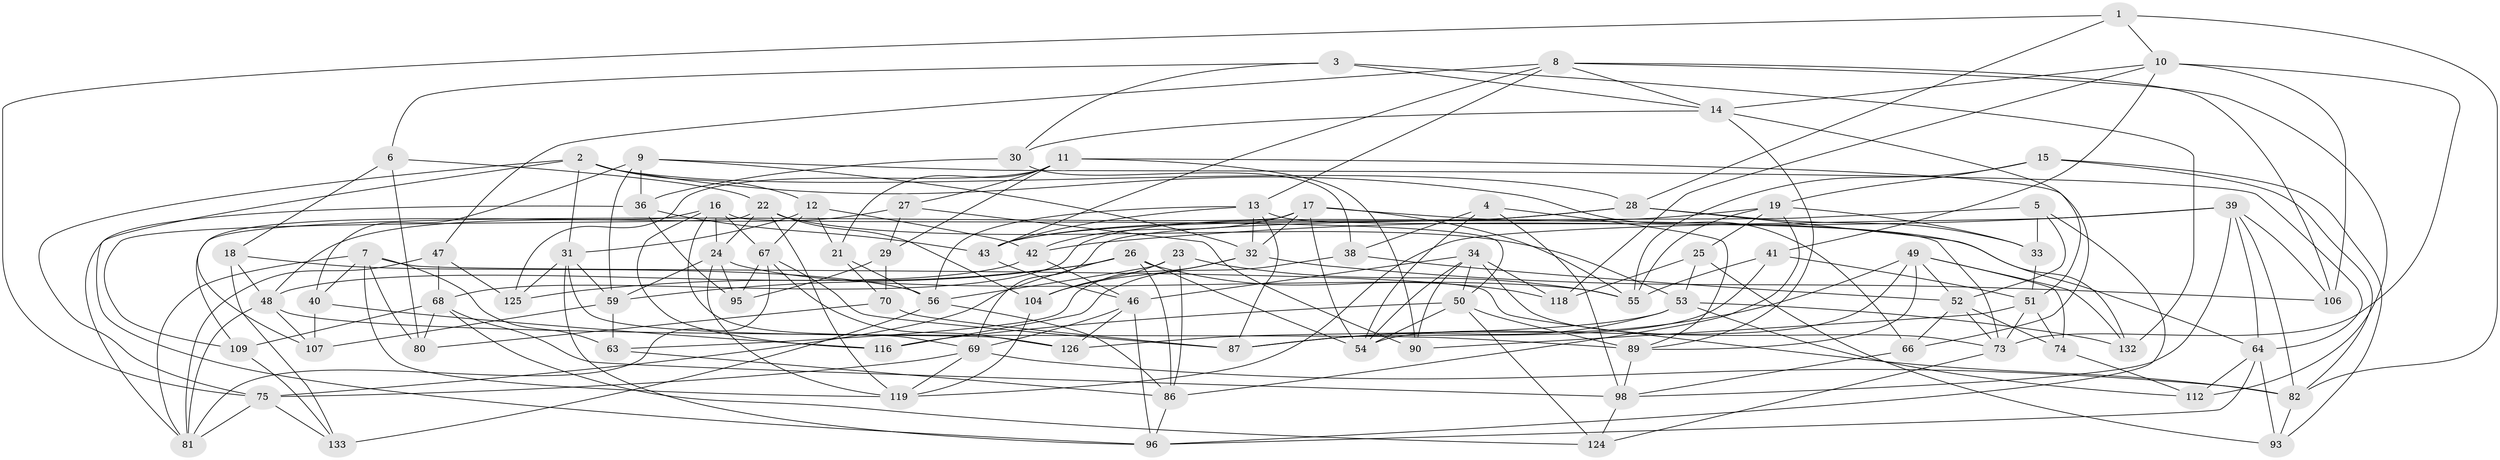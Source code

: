 // original degree distribution, {4: 1.0}
// Generated by graph-tools (version 1.1) at 2025/11/02/27/25 16:11:43]
// undirected, 86 vertices, 218 edges
graph export_dot {
graph [start="1"]
  node [color=gray90,style=filled];
  1;
  2 [super="+35"];
  3;
  4;
  5;
  6;
  7 [super="+37"];
  8 [super="+65"];
  9 [super="+123"];
  10 [super="+84"];
  11 [super="+20"];
  12 [super="+94"];
  13 [super="+71"];
  14 [super="+45"];
  15;
  16 [super="+44"];
  17 [super="+108"];
  18;
  19 [super="+130"];
  21;
  22 [super="+117"];
  23;
  24 [super="+134"];
  25;
  26 [super="+60"];
  27;
  28 [super="+129"];
  29;
  30;
  31 [super="+105"];
  32 [super="+103"];
  33;
  34 [super="+91"];
  36 [super="+62"];
  38;
  39 [super="+115"];
  40;
  41;
  42 [super="+58"];
  43 [super="+57"];
  46 [super="+128"];
  47;
  48 [super="+83"];
  49 [super="+88"];
  50 [super="+97"];
  51 [super="+78"];
  52 [super="+110"];
  53 [super="+113"];
  54 [super="+101"];
  55 [super="+72"];
  56 [super="+61"];
  59 [super="+120"];
  63;
  64 [super="+77"];
  66;
  67 [super="+76"];
  68 [super="+85"];
  69 [super="+102"];
  70;
  73 [super="+111"];
  74;
  75 [super="+79"];
  80;
  81 [super="+131"];
  82 [super="+92"];
  86 [super="+100"];
  87 [super="+121"];
  89 [super="+99"];
  90;
  93;
  95;
  96 [super="+127"];
  98 [super="+114"];
  104;
  106;
  107;
  109;
  112;
  116;
  118;
  119 [super="+122"];
  124;
  125;
  126;
  132;
  133;
  1 -- 75;
  1 -- 28;
  1 -- 10;
  1 -- 82;
  2 -- 96;
  2 -- 28;
  2 -- 12;
  2 -- 66;
  2 -- 75;
  2 -- 31;
  3 -- 30;
  3 -- 6;
  3 -- 132;
  3 -- 14;
  4 -- 54;
  4 -- 38;
  4 -- 89;
  4 -- 98;
  5 -- 96;
  5 -- 33;
  5 -- 52;
  5 -- 69;
  6 -- 18;
  6 -- 80;
  6 -- 22;
  7 -- 81;
  7 -- 40;
  7 -- 82;
  7 -- 80;
  7 -- 119;
  7 -- 63;
  8 -- 112;
  8 -- 43;
  8 -- 106;
  8 -- 14;
  8 -- 47;
  8 -- 13;
  9 -- 36 [weight=2];
  9 -- 32;
  9 -- 59;
  9 -- 40;
  9 -- 64;
  10 -- 118;
  10 -- 106;
  10 -- 41;
  10 -- 14;
  10 -- 73;
  11 -- 21;
  11 -- 66;
  11 -- 90;
  11 -- 27;
  11 -- 29;
  11 -- 125;
  12 -- 21;
  12 -- 42 [weight=2];
  12 -- 67;
  12 -- 31;
  13 -- 43;
  13 -- 32;
  13 -- 87;
  13 -- 56;
  13 -- 73;
  14 -- 89;
  14 -- 51;
  14 -- 30;
  15 -- 82;
  15 -- 93;
  15 -- 19;
  15 -- 55;
  16 -- 116;
  16 -- 24;
  16 -- 50;
  16 -- 67;
  16 -- 107;
  16 -- 69;
  17 -- 109;
  17 -- 42;
  17 -- 55;
  17 -- 32;
  17 -- 64;
  17 -- 54;
  18 -- 133;
  18 -- 48;
  18 -- 56;
  19 -- 55;
  19 -- 25;
  19 -- 33;
  19 -- 43;
  19 -- 86;
  21 -- 70;
  21 -- 56;
  22 -- 24;
  22 -- 109;
  22 -- 104;
  22 -- 53;
  22 -- 119;
  23 -- 104;
  23 -- 56;
  23 -- 55;
  23 -- 86;
  24 -- 95;
  24 -- 59;
  24 -- 55;
  24 -- 119;
  25 -- 93;
  25 -- 118;
  25 -- 53;
  26 -- 118;
  26 -- 86;
  26 -- 125;
  26 -- 54;
  26 -- 75;
  26 -- 59;
  27 -- 29;
  27 -- 90;
  27 -- 48;
  28 -- 33;
  28 -- 132;
  28 -- 43;
  28 -- 68;
  29 -- 95;
  29 -- 70;
  30 -- 38;
  30 -- 36;
  31 -- 59;
  31 -- 96;
  31 -- 126;
  31 -- 125;
  32 -- 106;
  32 -- 104;
  32 -- 63;
  33 -- 51;
  34 -- 118;
  34 -- 50;
  34 -- 90;
  34 -- 54;
  34 -- 46;
  34 -- 73;
  36 -- 95;
  36 -- 43;
  36 -- 81;
  38 -- 116;
  38 -- 52;
  39 -- 82;
  39 -- 106;
  39 -- 98;
  39 -- 64;
  39 -- 42;
  39 -- 119;
  40 -- 107;
  40 -- 116;
  41 -- 55;
  41 -- 51;
  41 -- 87;
  42 -- 46;
  42 -- 48;
  43 -- 46;
  46 -- 96;
  46 -- 126;
  46 -- 69;
  47 -- 68;
  47 -- 125;
  47 -- 81;
  48 -- 107;
  48 -- 81;
  48 -- 89;
  49 -- 132;
  49 -- 74;
  49 -- 89;
  49 -- 52;
  49 -- 87;
  49 -- 54;
  50 -- 89;
  50 -- 124;
  50 -- 116;
  50 -- 54;
  51 -- 74;
  51 -- 73;
  51 -- 90;
  52 -- 74;
  52 -- 73;
  52 -- 66;
  53 -- 126;
  53 -- 87;
  53 -- 132;
  53 -- 112;
  56 -- 86;
  56 -- 133;
  59 -- 107;
  59 -- 63;
  63 -- 86;
  64 -- 96;
  64 -- 112;
  64 -- 93;
  66 -- 98;
  67 -- 126;
  67 -- 81;
  67 -- 87;
  67 -- 95;
  68 -- 124;
  68 -- 80;
  68 -- 98;
  68 -- 109;
  69 -- 75;
  69 -- 82;
  69 -- 119;
  70 -- 80;
  70 -- 87;
  73 -- 124;
  74 -- 112;
  75 -- 81;
  75 -- 133;
  82 -- 93;
  86 -- 96;
  89 -- 98;
  98 -- 124;
  104 -- 119;
  109 -- 133;
}
